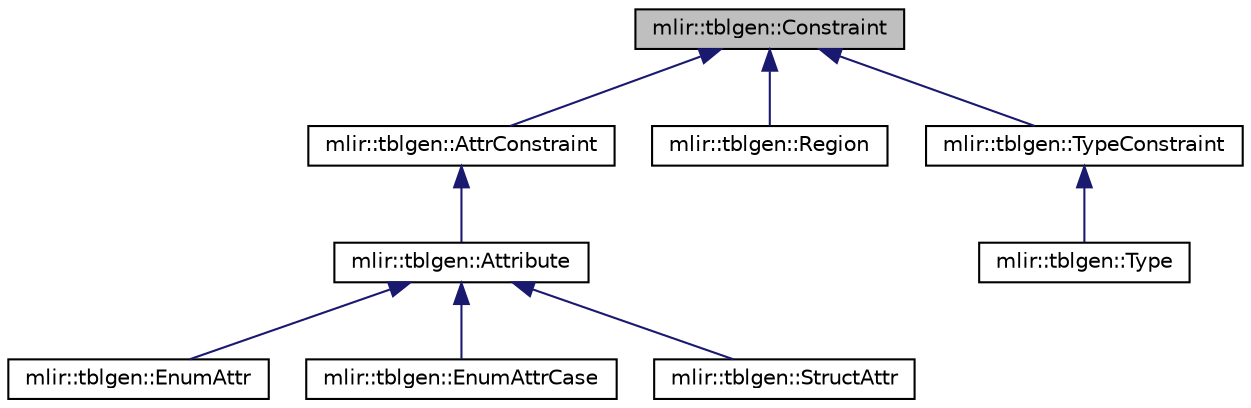 digraph "mlir::tblgen::Constraint"
{
  bgcolor="transparent";
  edge [fontname="Helvetica",fontsize="10",labelfontname="Helvetica",labelfontsize="10"];
  node [fontname="Helvetica",fontsize="10",shape=record];
  Node0 [label="mlir::tblgen::Constraint",height=0.2,width=0.4,color="black", fillcolor="grey75", style="filled", fontcolor="black"];
  Node0 -> Node1 [dir="back",color="midnightblue",fontsize="10",style="solid",fontname="Helvetica"];
  Node1 [label="mlir::tblgen::AttrConstraint",height=0.2,width=0.4,color="black",URL="$classmlir_1_1tblgen_1_1AttrConstraint.html"];
  Node1 -> Node2 [dir="back",color="midnightblue",fontsize="10",style="solid",fontname="Helvetica"];
  Node2 [label="mlir::tblgen::Attribute",height=0.2,width=0.4,color="black",URL="$classmlir_1_1tblgen_1_1Attribute.html"];
  Node2 -> Node3 [dir="back",color="midnightblue",fontsize="10",style="solid",fontname="Helvetica"];
  Node3 [label="mlir::tblgen::EnumAttr",height=0.2,width=0.4,color="black",URL="$classmlir_1_1tblgen_1_1EnumAttr.html"];
  Node2 -> Node4 [dir="back",color="midnightblue",fontsize="10",style="solid",fontname="Helvetica"];
  Node4 [label="mlir::tblgen::EnumAttrCase",height=0.2,width=0.4,color="black",URL="$classmlir_1_1tblgen_1_1EnumAttrCase.html"];
  Node2 -> Node5 [dir="back",color="midnightblue",fontsize="10",style="solid",fontname="Helvetica"];
  Node5 [label="mlir::tblgen::StructAttr",height=0.2,width=0.4,color="black",URL="$classmlir_1_1tblgen_1_1StructAttr.html"];
  Node0 -> Node6 [dir="back",color="midnightblue",fontsize="10",style="solid",fontname="Helvetica"];
  Node6 [label="mlir::tblgen::Region",height=0.2,width=0.4,color="black",URL="$classmlir_1_1tblgen_1_1Region.html"];
  Node0 -> Node7 [dir="back",color="midnightblue",fontsize="10",style="solid",fontname="Helvetica"];
  Node7 [label="mlir::tblgen::TypeConstraint",height=0.2,width=0.4,color="black",URL="$classmlir_1_1tblgen_1_1TypeConstraint.html"];
  Node7 -> Node8 [dir="back",color="midnightblue",fontsize="10",style="solid",fontname="Helvetica"];
  Node8 [label="mlir::tblgen::Type",height=0.2,width=0.4,color="black",URL="$classmlir_1_1tblgen_1_1Type.html"];
}
